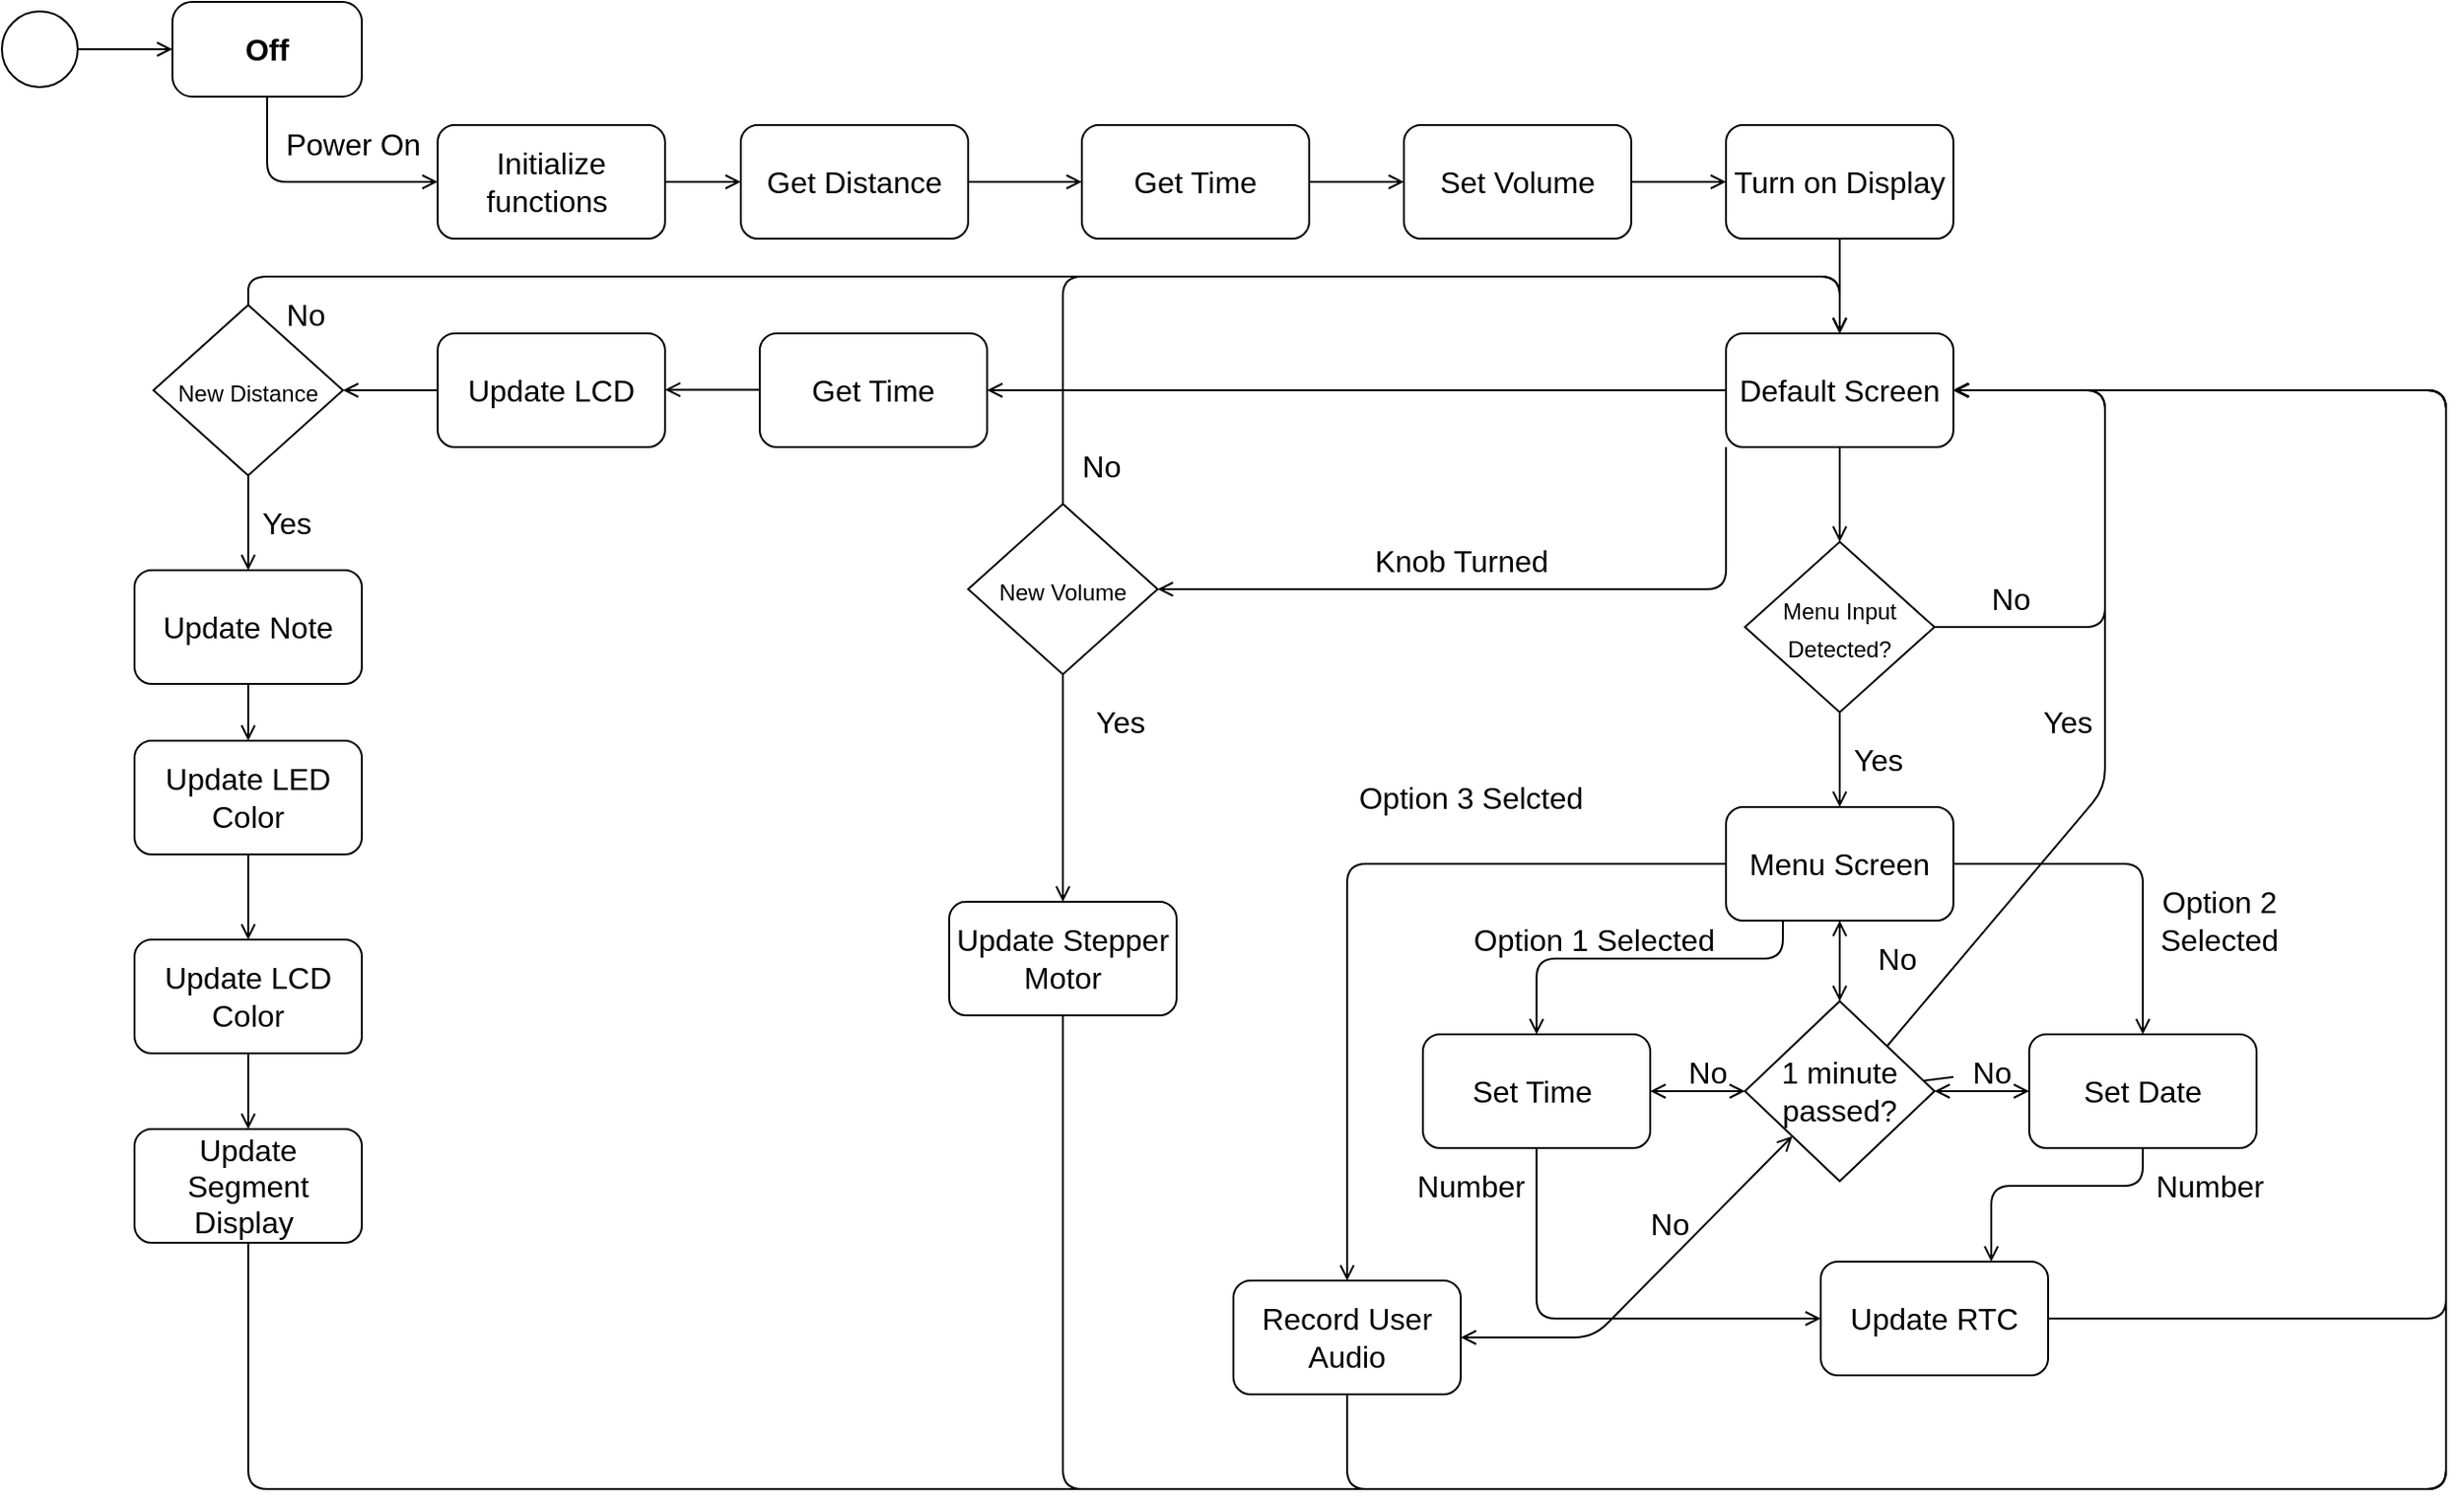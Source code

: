 <mxfile>
    <diagram id="tY2i4XRDSB22u0tM7J41" name="Page-1">
        <mxGraphModel dx="2420" dy="218" grid="1" gridSize="10" guides="1" tooltips="1" connect="1" arrows="1" fold="1" page="1" pageScale="1" pageWidth="1100" pageHeight="850" background="#ffffff" math="0" shadow="0">
            <root>
                <mxCell id="0"/>
                <mxCell id="1" parent="0"/>
                <mxCell id="4" style="edgeStyle=none;html=1;exitX=1;exitY=0.5;exitDx=0;exitDy=0;entryX=0;entryY=0.5;entryDx=0;entryDy=0;fontSize=16;fontColor=#000000;strokeColor=#000000;strokeWidth=1;endArrow=open;endFill=0;" parent="1" source="2" target="3" edge="1">
                    <mxGeometry relative="1" as="geometry"/>
                </mxCell>
                <mxCell id="2" value="" style="ellipse;whiteSpace=wrap;html=1;aspect=fixed;strokeColor=#000000;" parent="1" vertex="1">
                    <mxGeometry x="-1240" y="220" width="40" height="40" as="geometry"/>
                </mxCell>
                <mxCell id="3" value="&lt;font color=&quot;#000000&quot; size=&quot;1&quot;&gt;&lt;b style=&quot;font-size: 16px&quot;&gt;Off&lt;/b&gt;&lt;/font&gt;" style="rounded=1;whiteSpace=wrap;html=1;fillColor=none;strokeWidth=1;strokeColor=#000000;arcSize=21;" parent="1" vertex="1">
                    <mxGeometry x="-1150" y="215" width="100" height="50" as="geometry"/>
                </mxCell>
                <mxCell id="6" value="" style="edgeStyle=segmentEdgeStyle;endArrow=open;html=1;fontSize=16;fontColor=#000000;strokeColor=#000000;strokeWidth=1;exitX=0.5;exitY=1;exitDx=0;exitDy=0;endFill=0;" parent="1" source="3" target="7" edge="1">
                    <mxGeometry width="50" height="50" relative="1" as="geometry">
                        <mxPoint x="-1080" y="290" as="sourcePoint"/>
                        <mxPoint x="-1010" y="310" as="targetPoint"/>
                        <Array as="points">
                            <mxPoint x="-1100" y="310"/>
                        </Array>
                    </mxGeometry>
                </mxCell>
                <mxCell id="12" value="" style="edgeStyle=none;html=1;labelBackgroundColor=#FFFFFF;fontSize=16;fontColor=#000000;endArrow=open;endFill=0;strokeColor=#000000;strokeWidth=1;" parent="1" source="7" target="11" edge="1">
                    <mxGeometry relative="1" as="geometry"/>
                </mxCell>
                <mxCell id="7" value="Initialize functions&amp;nbsp;" style="rounded=1;whiteSpace=wrap;html=1;fontSize=16;fontColor=#000000;strokeColor=#000000;strokeWidth=1;fillColor=none;" parent="1" vertex="1">
                    <mxGeometry x="-1010" y="280" width="120" height="60" as="geometry"/>
                </mxCell>
                <mxCell id="10" value="Power On" style="text;html=1;align=center;verticalAlign=middle;resizable=0;points=[];autosize=1;strokeColor=none;fillColor=none;fontSize=16;fontColor=#000000;" parent="1" vertex="1">
                    <mxGeometry x="-1100" y="280" width="90" height="20" as="geometry"/>
                </mxCell>
                <mxCell id="16" style="edgeStyle=none;shape=connector;rounded=1;html=1;exitX=1;exitY=0.5;exitDx=0;exitDy=0;entryX=0;entryY=0.5;entryDx=0;entryDy=0;labelBackgroundColor=#FFFFFF;fontFamily=Helvetica;fontSize=16;fontColor=#000000;endArrow=open;endFill=0;strokeColor=#000000;strokeWidth=1;" parent="1" source="11" target="15" edge="1">
                    <mxGeometry relative="1" as="geometry"/>
                </mxCell>
                <mxCell id="11" value="Get Distance" style="rounded=1;whiteSpace=wrap;html=1;fontSize=16;fontColor=#000000;strokeColor=#000000;strokeWidth=1;fillColor=none;" parent="1" vertex="1">
                    <mxGeometry x="-850" y="280" width="120" height="60" as="geometry"/>
                </mxCell>
                <mxCell id="90" style="edgeStyle=none;shape=connector;rounded=1;html=1;exitX=1;exitY=0.5;exitDx=0;exitDy=0;entryX=0;entryY=0.5;entryDx=0;entryDy=0;labelBackgroundColor=#FFFFFF;fontFamily=Helvetica;fontSize=16;fontColor=#000000;startArrow=none;startFill=0;endArrow=open;endFill=0;strokeColor=#000000;strokeWidth=1;" parent="1" source="15" target="86" edge="1">
                    <mxGeometry relative="1" as="geometry"/>
                </mxCell>
                <mxCell id="15" value="Get Time" style="rounded=1;whiteSpace=wrap;html=1;fontSize=16;fontColor=#000000;strokeColor=#000000;strokeWidth=1;fillColor=none;" parent="1" vertex="1">
                    <mxGeometry x="-670" y="280" width="120" height="60" as="geometry"/>
                </mxCell>
                <mxCell id="23" style="edgeStyle=none;shape=connector;rounded=1;html=1;exitX=0.5;exitY=1;exitDx=0;exitDy=0;labelBackgroundColor=#FFFFFF;fontFamily=Helvetica;fontSize=16;fontColor=#000000;endArrow=open;endFill=0;strokeColor=#000000;strokeWidth=1;" parent="1" source="20" target="21" edge="1">
                    <mxGeometry relative="1" as="geometry"/>
                </mxCell>
                <mxCell id="20" value="Turn on Display" style="rounded=1;whiteSpace=wrap;html=1;fontSize=16;fontColor=#000000;strokeColor=#000000;strokeWidth=1;fillColor=none;" parent="1" vertex="1">
                    <mxGeometry x="-330" y="280" width="120" height="60" as="geometry"/>
                </mxCell>
                <mxCell id="50" style="edgeStyle=none;shape=connector;rounded=1;html=1;exitX=0.5;exitY=1;exitDx=0;exitDy=0;entryX=0.5;entryY=0;entryDx=0;entryDy=0;labelBackgroundColor=#FFFFFF;fontFamily=Helvetica;fontSize=16;fontColor=#000000;endArrow=open;endFill=0;strokeColor=#000000;strokeWidth=1;" parent="1" source="21" target="44" edge="1">
                    <mxGeometry relative="1" as="geometry"/>
                </mxCell>
                <mxCell id="94" style="edgeStyle=none;shape=connector;rounded=1;html=1;labelBackgroundColor=#FFFFFF;fontFamily=Helvetica;fontSize=16;fontColor=#000000;startArrow=none;startFill=0;endArrow=open;endFill=0;strokeColor=#000000;strokeWidth=1;entryX=1;entryY=0.5;entryDx=0;entryDy=0;" parent="1" target="93" edge="1">
                    <mxGeometry relative="1" as="geometry">
                        <Array as="points">
                            <mxPoint x="-330" y="525"/>
                        </Array>
                        <mxPoint x="-330" y="450" as="sourcePoint"/>
                    </mxGeometry>
                </mxCell>
                <mxCell id="95" style="edgeStyle=none;shape=connector;rounded=1;html=1;entryX=1;entryY=0.5;entryDx=0;entryDy=0;labelBackgroundColor=#FFFFFF;fontFamily=Helvetica;fontSize=16;fontColor=#000000;startArrow=none;startFill=0;endArrow=open;endFill=0;strokeColor=#000000;strokeWidth=1;jumpStyle=none;exitX=0;exitY=0.5;exitDx=0;exitDy=0;" parent="1" source="125" target="92" edge="1">
                    <mxGeometry relative="1" as="geometry">
                        <mxPoint x="-680" y="420" as="sourcePoint"/>
                    </mxGeometry>
                </mxCell>
                <mxCell id="21" value="Default Screen" style="rounded=1;whiteSpace=wrap;html=1;fontSize=16;fontColor=#000000;strokeColor=#000000;strokeWidth=1;fillColor=none;" parent="1" vertex="1">
                    <mxGeometry x="-330" y="390" width="120" height="60" as="geometry"/>
                </mxCell>
                <mxCell id="58" style="edgeStyle=none;shape=connector;rounded=1;html=1;exitX=0.5;exitY=1;exitDx=0;exitDy=0;entryX=0.5;entryY=0;entryDx=0;entryDy=0;labelBackgroundColor=#FFFFFF;fontFamily=Helvetica;fontSize=16;fontColor=#000000;endArrow=open;endFill=0;strokeColor=#000000;strokeWidth=1;startArrow=open;startFill=0;" parent="1" source="24" target="30" edge="1">
                    <mxGeometry relative="1" as="geometry"/>
                </mxCell>
                <mxCell id="66" style="edgeStyle=none;shape=connector;rounded=1;html=1;exitX=0.25;exitY=1;exitDx=0;exitDy=0;entryX=0.5;entryY=0;entryDx=0;entryDy=0;labelBackgroundColor=#FFFFFF;fontFamily=Helvetica;fontSize=16;fontColor=#000000;startArrow=none;startFill=0;endArrow=open;endFill=0;strokeColor=#000000;strokeWidth=1;" parent="1" source="24" target="33" edge="1">
                    <mxGeometry relative="1" as="geometry">
                        <Array as="points">
                            <mxPoint x="-300" y="720"/>
                            <mxPoint x="-430" y="720"/>
                        </Array>
                    </mxGeometry>
                </mxCell>
                <mxCell id="67" style="edgeStyle=none;shape=connector;rounded=1;html=1;exitX=1;exitY=0.5;exitDx=0;exitDy=0;entryX=0.5;entryY=0;entryDx=0;entryDy=0;labelBackgroundColor=#FFFFFF;fontFamily=Helvetica;fontSize=16;fontColor=#000000;startArrow=none;startFill=0;endArrow=open;endFill=0;strokeColor=#000000;strokeWidth=1;" parent="1" source="24" target="34" edge="1">
                    <mxGeometry relative="1" as="geometry">
                        <Array as="points">
                            <mxPoint x="-110" y="670"/>
                        </Array>
                    </mxGeometry>
                </mxCell>
                <mxCell id="118" style="edgeStyle=none;shape=connector;rounded=1;jumpStyle=none;html=1;exitX=0;exitY=0.5;exitDx=0;exitDy=0;entryX=0.5;entryY=0;entryDx=0;entryDy=0;labelBackgroundColor=#FFFFFF;fontFamily=Helvetica;fontSize=16;fontColor=#000000;startArrow=none;startFill=0;endArrow=open;endFill=0;strokeColor=#000000;strokeWidth=1;" parent="1" source="24" target="117" edge="1">
                    <mxGeometry relative="1" as="geometry">
                        <Array as="points">
                            <mxPoint x="-530" y="670"/>
                        </Array>
                    </mxGeometry>
                </mxCell>
                <mxCell id="24" value="Menu Screen" style="rounded=1;whiteSpace=wrap;html=1;fontSize=16;fontColor=#000000;strokeColor=#000000;strokeWidth=1;fillColor=none;" parent="1" vertex="1">
                    <mxGeometry x="-330" y="640" width="120" height="60" as="geometry"/>
                </mxCell>
                <mxCell id="83" style="edgeStyle=none;shape=connector;rounded=1;html=1;exitX=1;exitY=0;exitDx=0;exitDy=0;entryX=1;entryY=0.5;entryDx=0;entryDy=0;labelBackgroundColor=#FFFFFF;fontFamily=Helvetica;fontSize=16;fontColor=#000000;startArrow=none;startFill=0;endArrow=open;endFill=0;strokeColor=#000000;strokeWidth=1;" parent="1" source="30" target="21" edge="1">
                    <mxGeometry relative="1" as="geometry">
                        <Array as="points">
                            <mxPoint x="-130" y="630"/>
                            <mxPoint x="-130" y="420"/>
                        </Array>
                    </mxGeometry>
                </mxCell>
                <mxCell id="119" style="edgeStyle=none;shape=connector;rounded=1;jumpStyle=none;html=1;exitX=0;exitY=1;exitDx=0;exitDy=0;labelBackgroundColor=#FFFFFF;fontFamily=Helvetica;fontSize=16;fontColor=#000000;startArrow=open;startFill=0;endArrow=open;endFill=0;strokeColor=#000000;strokeWidth=1;entryX=1;entryY=0.5;entryDx=0;entryDy=0;" parent="1" source="30" target="117" edge="1">
                    <mxGeometry relative="1" as="geometry">
                        <Array as="points">
                            <mxPoint x="-400" y="920"/>
                        </Array>
                        <mxPoint x="-400" y="920" as="targetPoint"/>
                    </mxGeometry>
                </mxCell>
                <mxCell id="130" value="" style="edgeStyle=none;html=1;startArrow=none;startFill=0;endArrow=none;endFill=0;" edge="1" parent="1" source="30" target="82">
                    <mxGeometry relative="1" as="geometry"/>
                </mxCell>
                <mxCell id="30" value="1 minute passed?" style="rhombus;whiteSpace=wrap;html=1;fontFamily=Helvetica;fontSize=16;fontColor=#000000;strokeColor=#000000;strokeWidth=1;fillColor=none;" parent="1" vertex="1">
                    <mxGeometry x="-320" y="742.5" width="100" height="95" as="geometry"/>
                </mxCell>
                <mxCell id="68" style="edgeStyle=none;shape=connector;rounded=1;html=1;exitX=0.5;exitY=1;exitDx=0;exitDy=0;entryX=0;entryY=0.5;entryDx=0;entryDy=0;labelBackgroundColor=#FFFFFF;fontFamily=Helvetica;fontSize=16;fontColor=#000000;startArrow=none;startFill=0;endArrow=open;endFill=0;strokeColor=#000000;strokeWidth=1;" parent="1" source="33" target="39" edge="1">
                    <mxGeometry relative="1" as="geometry">
                        <Array as="points">
                            <mxPoint x="-430" y="910"/>
                        </Array>
                    </mxGeometry>
                </mxCell>
                <mxCell id="33" value="Set Time&amp;nbsp;" style="rounded=1;whiteSpace=wrap;html=1;fontSize=16;fontColor=#000000;strokeColor=#000000;strokeWidth=1;fillColor=none;" parent="1" vertex="1">
                    <mxGeometry x="-490" y="760" width="120" height="60" as="geometry"/>
                </mxCell>
                <mxCell id="69" style="edgeStyle=none;shape=connector;rounded=1;html=1;exitX=0.5;exitY=1;exitDx=0;exitDy=0;labelBackgroundColor=#FFFFFF;fontFamily=Helvetica;fontSize=16;fontColor=#000000;startArrow=none;startFill=0;endArrow=open;endFill=0;strokeColor=#000000;strokeWidth=1;entryX=0.75;entryY=0;entryDx=0;entryDy=0;" parent="1" source="34" target="39" edge="1">
                    <mxGeometry relative="1" as="geometry">
                        <Array as="points">
                            <mxPoint x="-110" y="840"/>
                            <mxPoint x="-190" y="840"/>
                        </Array>
                    </mxGeometry>
                </mxCell>
                <mxCell id="34" value="Set Date" style="rounded=1;whiteSpace=wrap;html=1;fontSize=16;fontColor=#000000;strokeColor=#000000;strokeWidth=1;fillColor=none;" parent="1" vertex="1">
                    <mxGeometry x="-170" y="760" width="120" height="60" as="geometry"/>
                </mxCell>
                <mxCell id="70" style="edgeStyle=none;shape=connector;rounded=1;html=1;exitX=1;exitY=0.5;exitDx=0;exitDy=0;labelBackgroundColor=#FFFFFF;fontFamily=Helvetica;fontSize=16;fontColor=#000000;startArrow=none;startFill=0;endArrow=open;endFill=0;strokeColor=#000000;strokeWidth=1;entryX=1;entryY=0.5;entryDx=0;entryDy=0;" parent="1" source="39" target="21" edge="1">
                    <mxGeometry relative="1" as="geometry">
                        <mxPoint x="50" y="400" as="targetPoint"/>
                        <Array as="points">
                            <mxPoint x="50" y="910"/>
                            <mxPoint x="50" y="420"/>
                        </Array>
                    </mxGeometry>
                </mxCell>
                <mxCell id="39" value="Update RTC" style="rounded=1;whiteSpace=wrap;html=1;fontSize=16;fontColor=#000000;strokeColor=#000000;strokeWidth=1;fillColor=none;" parent="1" vertex="1">
                    <mxGeometry x="-280" y="880" width="120" height="60" as="geometry"/>
                </mxCell>
                <mxCell id="53" style="edgeStyle=none;shape=connector;rounded=1;html=1;exitX=1;exitY=0.5;exitDx=0;exitDy=0;labelBackgroundColor=#FFFFFF;fontFamily=Helvetica;fontSize=16;fontColor=#000000;endArrow=open;endFill=0;strokeColor=#000000;strokeWidth=1;entryX=1;entryY=0.5;entryDx=0;entryDy=0;entryPerimeter=0;" parent="1" source="44" target="21" edge="1">
                    <mxGeometry relative="1" as="geometry">
                        <mxPoint x="-140" y="410" as="targetPoint"/>
                        <Array as="points">
                            <mxPoint x="-130" y="545"/>
                            <mxPoint x="-130" y="420"/>
                        </Array>
                    </mxGeometry>
                </mxCell>
                <mxCell id="56" style="edgeStyle=none;shape=connector;rounded=1;html=1;exitX=0.5;exitY=1;exitDx=0;exitDy=0;labelBackgroundColor=#FFFFFF;fontFamily=Helvetica;fontSize=16;fontColor=#000000;endArrow=open;endFill=0;strokeColor=#000000;strokeWidth=1;" parent="1" source="44" target="24" edge="1">
                    <mxGeometry relative="1" as="geometry"/>
                </mxCell>
                <mxCell id="44" value="&lt;span style=&quot;font-size: 12px&quot;&gt;Menu Input&lt;/span&gt;&lt;br style=&quot;font-size: 12px&quot;&gt;&lt;span style=&quot;font-size: 12px&quot;&gt;Detected?&lt;/span&gt;" style="rhombus;whiteSpace=wrap;html=1;fontFamily=Helvetica;fontSize=16;fontColor=#000000;strokeColor=#000000;strokeWidth=1;fillColor=none;" parent="1" vertex="1">
                    <mxGeometry x="-320" y="500" width="100" height="90" as="geometry"/>
                </mxCell>
                <mxCell id="55" value="No" style="text;html=1;align=center;verticalAlign=middle;resizable=0;points=[];autosize=1;strokeColor=none;fillColor=none;fontSize=16;fontFamily=Helvetica;fontColor=#000000;" parent="1" vertex="1">
                    <mxGeometry x="-200" y="520" width="40" height="20" as="geometry"/>
                </mxCell>
                <mxCell id="57" value="Yes" style="text;html=1;align=center;verticalAlign=middle;resizable=0;points=[];autosize=1;strokeColor=none;fillColor=none;fontSize=16;fontFamily=Helvetica;fontColor=#000000;" parent="1" vertex="1">
                    <mxGeometry x="-270" y="605" width="40" height="20" as="geometry"/>
                </mxCell>
                <mxCell id="60" value="Yes" style="text;html=1;align=center;verticalAlign=middle;resizable=0;points=[];autosize=1;strokeColor=none;fillColor=none;fontSize=16;fontFamily=Helvetica;fontColor=#000000;" parent="1" vertex="1">
                    <mxGeometry x="-170" y="585" width="40" height="20" as="geometry"/>
                </mxCell>
                <mxCell id="61" value="No" style="text;html=1;align=center;verticalAlign=middle;resizable=0;points=[];autosize=1;strokeColor=none;fillColor=none;fontSize=16;fontFamily=Helvetica;fontColor=#000000;" parent="1" vertex="1">
                    <mxGeometry x="-260" y="710" width="40" height="20" as="geometry"/>
                </mxCell>
                <mxCell id="71" value="Option 1 Selected" style="text;html=1;align=center;verticalAlign=middle;resizable=0;points=[];autosize=1;strokeColor=none;fillColor=none;fontSize=16;fontFamily=Helvetica;fontColor=#000000;" parent="1" vertex="1">
                    <mxGeometry x="-470" y="700" width="140" height="20" as="geometry"/>
                </mxCell>
                <mxCell id="72" value="Option 2 &lt;br&gt;Selected" style="text;html=1;align=center;verticalAlign=middle;resizable=0;points=[];autosize=1;strokeColor=none;fillColor=none;fontSize=16;fontFamily=Helvetica;fontColor=#000000;" parent="1" vertex="1">
                    <mxGeometry x="-110" y="680" width="80" height="40" as="geometry"/>
                </mxCell>
                <mxCell id="81" value="No" style="text;html=1;align=center;verticalAlign=middle;resizable=0;points=[];autosize=1;strokeColor=none;fillColor=none;fontSize=16;fontFamily=Helvetica;fontColor=#000000;" parent="1" vertex="1">
                    <mxGeometry x="-360" y="770" width="40" height="20" as="geometry"/>
                </mxCell>
                <mxCell id="82" value="No" style="text;html=1;align=center;verticalAlign=middle;resizable=0;points=[];autosize=1;strokeColor=none;fillColor=none;fontSize=16;fontFamily=Helvetica;fontColor=#000000;" parent="1" vertex="1">
                    <mxGeometry x="-210" y="770" width="40" height="20" as="geometry"/>
                </mxCell>
                <mxCell id="91" style="edgeStyle=none;shape=connector;rounded=1;html=1;exitX=1;exitY=0.5;exitDx=0;exitDy=0;entryX=0;entryY=0.5;entryDx=0;entryDy=0;labelBackgroundColor=#FFFFFF;fontFamily=Helvetica;fontSize=16;fontColor=#000000;startArrow=none;startFill=0;endArrow=open;endFill=0;strokeColor=#000000;strokeWidth=1;" parent="1" source="86" target="20" edge="1">
                    <mxGeometry relative="1" as="geometry"/>
                </mxCell>
                <mxCell id="86" value="Set Volume" style="rounded=1;whiteSpace=wrap;html=1;fontSize=16;fontColor=#000000;strokeColor=#000000;strokeWidth=1;fillColor=none;" parent="1" vertex="1">
                    <mxGeometry x="-500" y="280" width="120" height="60" as="geometry"/>
                </mxCell>
                <mxCell id="87" value="Number" style="text;html=1;align=center;verticalAlign=middle;resizable=0;points=[];autosize=1;strokeColor=none;fillColor=none;fontSize=16;fontFamily=Helvetica;fontColor=#000000;" parent="1" vertex="1">
                    <mxGeometry x="-500" y="830" width="70" height="20" as="geometry"/>
                </mxCell>
                <mxCell id="88" value="Number" style="text;html=1;align=center;verticalAlign=middle;resizable=0;points=[];autosize=1;strokeColor=none;fillColor=none;fontSize=16;fontFamily=Helvetica;fontColor=#000000;" parent="1" vertex="1">
                    <mxGeometry x="-110" y="830" width="70" height="20" as="geometry"/>
                </mxCell>
                <mxCell id="104" style="edgeStyle=none;shape=connector;rounded=1;html=1;exitX=0.5;exitY=1;exitDx=0;exitDy=0;entryX=0.5;entryY=0;entryDx=0;entryDy=0;labelBackgroundColor=#FFFFFF;fontFamily=Helvetica;fontSize=16;fontColor=#000000;startArrow=none;startFill=0;endArrow=open;endFill=0;strokeColor=#000000;strokeWidth=1;" parent="1" source="92" target="103" edge="1">
                    <mxGeometry relative="1" as="geometry"/>
                </mxCell>
                <mxCell id="92" value="&lt;span style=&quot;font-size: 12px&quot;&gt;New Distance&lt;/span&gt;" style="rhombus;whiteSpace=wrap;html=1;fontFamily=Helvetica;fontSize=16;fontColor=#000000;strokeColor=#000000;strokeWidth=1;fillColor=none;" parent="1" vertex="1">
                    <mxGeometry x="-1160" y="375" width="100" height="90" as="geometry"/>
                </mxCell>
                <mxCell id="98" style="edgeStyle=none;shape=connector;rounded=1;html=1;exitX=0.5;exitY=0;exitDx=0;exitDy=0;entryX=0.5;entryY=0;entryDx=0;entryDy=0;labelBackgroundColor=#FFFFFF;fontFamily=Helvetica;fontSize=16;fontColor=#000000;startArrow=none;startFill=0;endArrow=open;endFill=0;strokeColor=#000000;strokeWidth=1;" parent="1" source="93" target="21" edge="1">
                    <mxGeometry relative="1" as="geometry">
                        <Array as="points">
                            <mxPoint x="-680" y="360"/>
                            <mxPoint x="-270" y="360"/>
                        </Array>
                    </mxGeometry>
                </mxCell>
                <mxCell id="115" style="edgeStyle=none;shape=connector;rounded=1;html=1;exitX=0.5;exitY=1;exitDx=0;exitDy=0;entryX=0.5;entryY=0;entryDx=0;entryDy=0;labelBackgroundColor=#FFFFFF;fontFamily=Helvetica;fontSize=16;fontColor=#000000;startArrow=none;startFill=0;endArrow=open;endFill=0;strokeColor=#000000;strokeWidth=1;" parent="1" source="93" target="114" edge="1">
                    <mxGeometry relative="1" as="geometry"/>
                </mxCell>
                <mxCell id="93" value="&lt;span style=&quot;font-size: 12px&quot;&gt;New Volume&lt;br&gt;&lt;/span&gt;" style="rhombus;whiteSpace=wrap;html=1;fontFamily=Helvetica;fontSize=16;fontColor=#000000;strokeColor=#000000;strokeWidth=1;fillColor=none;" parent="1" vertex="1">
                    <mxGeometry x="-730" y="480" width="100" height="90" as="geometry"/>
                </mxCell>
                <mxCell id="97" value="No" style="text;html=1;align=center;verticalAlign=middle;resizable=0;points=[];autosize=1;strokeColor=none;fillColor=none;fontSize=16;fontFamily=Helvetica;fontColor=#000000;" parent="1" vertex="1">
                    <mxGeometry x="-1100" y="370" width="40" height="20" as="geometry"/>
                </mxCell>
                <mxCell id="99" value="No" style="text;html=1;align=center;verticalAlign=middle;resizable=0;points=[];autosize=1;strokeColor=none;fillColor=none;fontSize=16;fontFamily=Helvetica;fontColor=#000000;" parent="1" vertex="1">
                    <mxGeometry x="-680" y="450" width="40" height="20" as="geometry"/>
                </mxCell>
                <mxCell id="102" value="Yes" style="text;html=1;align=center;verticalAlign=middle;resizable=0;points=[];autosize=1;strokeColor=none;fillColor=none;fontSize=16;fontFamily=Helvetica;fontColor=#000000;" parent="1" vertex="1">
                    <mxGeometry x="-1110" y="480" width="40" height="20" as="geometry"/>
                </mxCell>
                <mxCell id="110" style="edgeStyle=none;shape=connector;rounded=1;html=1;exitX=0.5;exitY=1;exitDx=0;exitDy=0;entryX=0.5;entryY=0;entryDx=0;entryDy=0;labelBackgroundColor=#FFFFFF;fontFamily=Helvetica;fontSize=16;fontColor=#000000;startArrow=none;startFill=0;endArrow=open;endFill=0;strokeColor=#000000;strokeWidth=1;" parent="1" source="103" target="107" edge="1">
                    <mxGeometry relative="1" as="geometry"/>
                </mxCell>
                <mxCell id="103" value="Update Note" style="rounded=1;whiteSpace=wrap;html=1;fontFamily=Helvetica;fontSize=16;fontColor=#000000;strokeColor=#000000;strokeWidth=1;fillColor=none;" parent="1" vertex="1">
                    <mxGeometry x="-1170" y="515" width="120" height="60" as="geometry"/>
                </mxCell>
                <mxCell id="111" style="edgeStyle=none;shape=connector;rounded=1;html=1;exitX=0.5;exitY=1;exitDx=0;exitDy=0;entryX=0.5;entryY=0;entryDx=0;entryDy=0;labelBackgroundColor=#FFFFFF;fontFamily=Helvetica;fontSize=16;fontColor=#000000;startArrow=none;startFill=0;endArrow=open;endFill=0;strokeColor=#000000;strokeWidth=1;" parent="1" source="107" target="108" edge="1">
                    <mxGeometry relative="1" as="geometry"/>
                </mxCell>
                <mxCell id="107" value="Update LED Color" style="rounded=1;whiteSpace=wrap;html=1;fontFamily=Helvetica;fontSize=16;fontColor=#000000;strokeColor=#000000;strokeWidth=1;fillColor=none;" parent="1" vertex="1">
                    <mxGeometry x="-1170" y="605" width="120" height="60" as="geometry"/>
                </mxCell>
                <mxCell id="112" style="edgeStyle=none;shape=connector;rounded=1;html=1;exitX=0.5;exitY=1;exitDx=0;exitDy=0;entryX=0.5;entryY=0;entryDx=0;entryDy=0;labelBackgroundColor=#FFFFFF;fontFamily=Helvetica;fontSize=16;fontColor=#000000;startArrow=none;startFill=0;endArrow=open;endFill=0;strokeColor=#000000;strokeWidth=1;" parent="1" source="108" target="109" edge="1">
                    <mxGeometry relative="1" as="geometry"/>
                </mxCell>
                <mxCell id="108" value="Update LCD Color" style="rounded=1;whiteSpace=wrap;html=1;fontFamily=Helvetica;fontSize=16;fontColor=#000000;strokeColor=#000000;strokeWidth=1;fillColor=none;" parent="1" vertex="1">
                    <mxGeometry x="-1170" y="710" width="120" height="60" as="geometry"/>
                </mxCell>
                <mxCell id="113" style="edgeStyle=none;shape=connector;rounded=1;html=1;exitX=0.5;exitY=1;exitDx=0;exitDy=0;labelBackgroundColor=#FFFFFF;fontFamily=Helvetica;fontSize=16;fontColor=#000000;startArrow=none;startFill=0;endArrow=open;endFill=0;strokeColor=#000000;strokeWidth=1;entryX=1;entryY=0.5;entryDx=0;entryDy=0;" parent="1" source="109" target="21" edge="1">
                    <mxGeometry relative="1" as="geometry">
                        <mxPoint x="-150" y="440" as="targetPoint"/>
                        <Array as="points">
                            <mxPoint x="-1110" y="1000"/>
                            <mxPoint x="50" y="1000"/>
                            <mxPoint x="50" y="420"/>
                        </Array>
                    </mxGeometry>
                </mxCell>
                <mxCell id="109" value="Update Segment Display&amp;nbsp;" style="rounded=1;whiteSpace=wrap;html=1;fontFamily=Helvetica;fontSize=16;fontColor=#000000;strokeColor=#000000;strokeWidth=1;fillColor=none;" parent="1" vertex="1">
                    <mxGeometry x="-1170" y="810" width="120" height="60" as="geometry"/>
                </mxCell>
                <mxCell id="116" style="edgeStyle=none;shape=connector;rounded=1;html=1;exitX=0.5;exitY=1;exitDx=0;exitDy=0;labelBackgroundColor=#FFFFFF;fontFamily=Helvetica;fontSize=16;fontColor=#000000;startArrow=none;startFill=0;endArrow=open;endFill=0;strokeColor=#000000;strokeWidth=1;entryX=1;entryY=0.5;entryDx=0;entryDy=0;" parent="1" source="114" target="21" edge="1">
                    <mxGeometry relative="1" as="geometry">
                        <mxPoint x="-200.0" y="501.333" as="targetPoint"/>
                        <Array as="points">
                            <mxPoint x="-680" y="1000"/>
                            <mxPoint x="50" y="1000"/>
                            <mxPoint x="50" y="420"/>
                        </Array>
                    </mxGeometry>
                </mxCell>
                <mxCell id="114" value="Update Stepper Motor" style="rounded=1;whiteSpace=wrap;html=1;fontFamily=Helvetica;fontSize=16;fontColor=#000000;strokeColor=#000000;strokeWidth=1;fillColor=none;" parent="1" vertex="1">
                    <mxGeometry x="-740" y="690" width="120" height="60" as="geometry"/>
                </mxCell>
                <mxCell id="122" style="edgeStyle=none;shape=connector;rounded=1;jumpStyle=none;html=1;exitX=0.5;exitY=1;exitDx=0;exitDy=0;entryX=1;entryY=0.5;entryDx=0;entryDy=0;labelBackgroundColor=#FFFFFF;fontFamily=Helvetica;fontSize=16;fontColor=#000000;startArrow=none;startFill=0;endArrow=open;endFill=0;strokeColor=#000000;strokeWidth=1;" parent="1" source="117" target="21" edge="1">
                    <mxGeometry relative="1" as="geometry">
                        <Array as="points">
                            <mxPoint x="-530" y="1000"/>
                            <mxPoint x="50" y="1000"/>
                            <mxPoint x="50" y="420"/>
                        </Array>
                    </mxGeometry>
                </mxCell>
                <mxCell id="117" value="Record User Audio" style="rounded=1;whiteSpace=wrap;html=1;fontSize=16;fontColor=#000000;strokeColor=#000000;strokeWidth=1;fillColor=none;" parent="1" vertex="1">
                    <mxGeometry x="-590" y="890" width="120" height="60" as="geometry"/>
                </mxCell>
                <mxCell id="120" value="No" style="text;html=1;align=center;verticalAlign=middle;resizable=0;points=[];autosize=1;strokeColor=none;fillColor=none;fontSize=16;fontFamily=Helvetica;fontColor=#000000;" parent="1" vertex="1">
                    <mxGeometry x="-380" y="850" width="40" height="20" as="geometry"/>
                </mxCell>
                <mxCell id="121" value="Option 3 Selcted" style="text;html=1;align=center;verticalAlign=middle;resizable=0;points=[];autosize=1;strokeColor=none;fillColor=none;fontSize=16;fontFamily=Helvetica;fontColor=#000000;" parent="1" vertex="1">
                    <mxGeometry x="-530" y="625" width="130" height="20" as="geometry"/>
                </mxCell>
                <mxCell id="123" value="Get Time" style="rounded=1;whiteSpace=wrap;html=1;fontSize=16;fontColor=#000000;strokeColor=#000000;strokeWidth=1;fillColor=none;" vertex="1" parent="1">
                    <mxGeometry x="-840" y="390" width="120" height="60" as="geometry"/>
                </mxCell>
                <mxCell id="124" style="edgeStyle=none;shape=connector;rounded=1;html=1;entryX=1;entryY=0.5;entryDx=0;entryDy=0;labelBackgroundColor=#FFFFFF;fontFamily=Helvetica;fontSize=16;fontColor=#000000;startArrow=none;startFill=0;endArrow=open;endFill=0;strokeColor=#000000;strokeWidth=1;jumpStyle=none;" edge="1" parent="1" target="123">
                    <mxGeometry relative="1" as="geometry">
                        <mxPoint x="-330" y="420" as="sourcePoint"/>
                        <mxPoint x="-750" y="419.64" as="targetPoint"/>
                    </mxGeometry>
                </mxCell>
                <mxCell id="125" value="Update LCD" style="rounded=1;whiteSpace=wrap;html=1;fontSize=16;fontColor=#000000;strokeColor=#000000;strokeWidth=1;fillColor=none;" vertex="1" parent="1">
                    <mxGeometry x="-1010" y="390" width="120" height="60" as="geometry"/>
                </mxCell>
                <mxCell id="127" style="edgeStyle=none;shape=connector;rounded=1;html=1;entryX=1;entryY=0.5;entryDx=0;entryDy=0;labelBackgroundColor=#FFFFFF;fontFamily=Helvetica;fontSize=16;fontColor=#000000;startArrow=none;startFill=0;endArrow=open;endFill=0;strokeColor=#000000;strokeWidth=1;jumpStyle=none;exitX=0;exitY=0.5;exitDx=0;exitDy=0;" edge="1" parent="1">
                    <mxGeometry relative="1" as="geometry">
                        <mxPoint x="-840" y="419.71" as="sourcePoint"/>
                        <mxPoint x="-890" y="419.71" as="targetPoint"/>
                    </mxGeometry>
                </mxCell>
                <mxCell id="128" style="edgeStyle=none;shape=connector;rounded=1;html=1;entryX=0.5;entryY=0;entryDx=0;entryDy=0;labelBackgroundColor=#FFFFFF;fontFamily=Helvetica;fontSize=16;fontColor=#000000;startArrow=none;startFill=0;endArrow=open;endFill=0;strokeColor=#000000;strokeWidth=1;exitX=0.5;exitY=0;exitDx=0;exitDy=0;" edge="1" parent="1" source="92">
                    <mxGeometry relative="1" as="geometry">
                        <Array as="points">
                            <mxPoint x="-1110" y="360"/>
                            <mxPoint x="-680" y="360"/>
                            <mxPoint x="-270" y="360"/>
                        </Array>
                        <mxPoint x="-1110" y="360" as="sourcePoint"/>
                        <mxPoint x="-270" y="390" as="targetPoint"/>
                    </mxGeometry>
                </mxCell>
                <mxCell id="129" style="edgeStyle=none;shape=connector;rounded=1;html=1;exitX=0;exitY=0.5;exitDx=0;exitDy=0;entryX=0.5;entryY=0;entryDx=0;entryDy=0;labelBackgroundColor=#FFFFFF;fontFamily=Helvetica;fontSize=16;fontColor=#000000;endArrow=open;endFill=0;strokeColor=#000000;strokeWidth=1;startArrow=open;startFill=0;" edge="1" parent="1" source="30">
                    <mxGeometry relative="1" as="geometry">
                        <mxPoint x="-370" y="747.5" as="sourcePoint"/>
                        <mxPoint x="-370" y="790" as="targetPoint"/>
                    </mxGeometry>
                </mxCell>
                <mxCell id="131" style="edgeStyle=none;shape=connector;rounded=1;html=1;exitX=1;exitY=0.5;exitDx=0;exitDy=0;entryX=0.5;entryY=0;entryDx=0;entryDy=0;labelBackgroundColor=#FFFFFF;fontFamily=Helvetica;fontSize=16;fontColor=#000000;endArrow=open;endFill=0;strokeColor=#000000;strokeWidth=1;startArrow=open;startFill=0;" edge="1" parent="1" source="30">
                    <mxGeometry relative="1" as="geometry">
                        <mxPoint x="-170" y="747.5" as="sourcePoint"/>
                        <mxPoint x="-170" y="790" as="targetPoint"/>
                    </mxGeometry>
                </mxCell>
                <mxCell id="132" value="Knob Turned" style="text;html=1;align=center;verticalAlign=middle;resizable=0;points=[];autosize=1;strokeColor=none;fillColor=none;fontSize=16;fontFamily=Helvetica;fontColor=#000000;" vertex="1" parent="1">
                    <mxGeometry x="-525" y="500" width="110" height="20" as="geometry"/>
                </mxCell>
                <mxCell id="133" value="Yes" style="text;html=1;align=center;verticalAlign=middle;resizable=0;points=[];autosize=1;strokeColor=none;fillColor=none;fontSize=16;fontFamily=Helvetica;fontColor=#000000;" vertex="1" parent="1">
                    <mxGeometry x="-670" y="585" width="40" height="20" as="geometry"/>
                </mxCell>
            </root>
        </mxGraphModel>
    </diagram>
</mxfile>